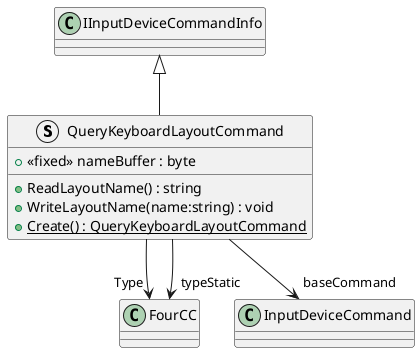 @startuml
struct QueryKeyboardLayoutCommand {
    + <<fixed>> nameBuffer : byte
    + ReadLayoutName() : string
    + WriteLayoutName(name:string) : void
    + {static} Create() : QueryKeyboardLayoutCommand
}
IInputDeviceCommandInfo <|-- QueryKeyboardLayoutCommand
QueryKeyboardLayoutCommand --> "Type" FourCC
QueryKeyboardLayoutCommand --> "baseCommand" InputDeviceCommand
QueryKeyboardLayoutCommand --> "typeStatic" FourCC
@enduml
